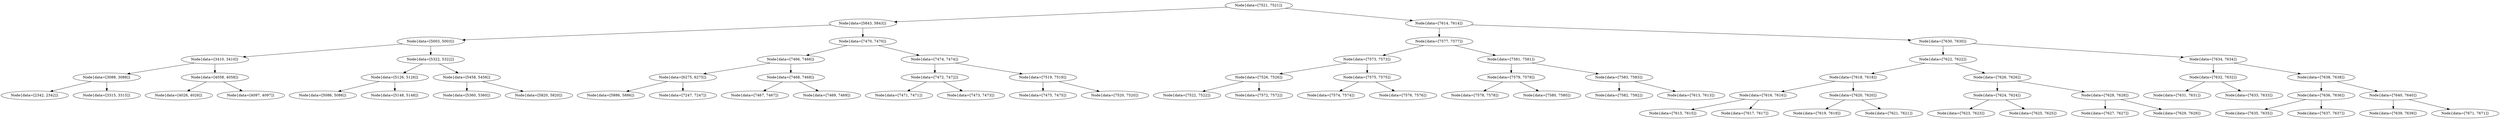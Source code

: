 digraph G{
1119607062 [label="Node{data=[7521, 7521]}"]
1119607062 -> 2075661375
2075661375 [label="Node{data=[5843, 5843]}"]
2075661375 -> 1080004607
1080004607 [label="Node{data=[5003, 5003]}"]
1080004607 -> 1150881683
1150881683 [label="Node{data=[3410, 3410]}"]
1150881683 -> 1484131711
1484131711 [label="Node{data=[3088, 3088]}"]
1484131711 -> 1674900386
1674900386 [label="Node{data=[2342, 2342]}"]
1484131711 -> 1598601296
1598601296 [label="Node{data=[3315, 3315]}"]
1150881683 -> 1403109821
1403109821 [label="Node{data=[4058, 4058]}"]
1403109821 -> 995369795
995369795 [label="Node{data=[4026, 4026]}"]
1403109821 -> 2136579688
2136579688 [label="Node{data=[4097, 4097]}"]
1080004607 -> 1707684843
1707684843 [label="Node{data=[5322, 5322]}"]
1707684843 -> 943237830
943237830 [label="Node{data=[5126, 5126]}"]
943237830 -> 577554617
577554617 [label="Node{data=[5086, 5086]}"]
943237830 -> 301312066
301312066 [label="Node{data=[5148, 5148]}"]
1707684843 -> 1024428028
1024428028 [label="Node{data=[5458, 5458]}"]
1024428028 -> 1075606529
1075606529 [label="Node{data=[5360, 5360]}"]
1024428028 -> 82924987
82924987 [label="Node{data=[5820, 5820]}"]
2075661375 -> 947538655
947538655 [label="Node{data=[7470, 7470]}"]
947538655 -> 2030766667
2030766667 [label="Node{data=[7466, 7466]}"]
2030766667 -> 1511314711
1511314711 [label="Node{data=[6275, 6275]}"]
1511314711 -> 1413877603
1413877603 [label="Node{data=[5886, 5886]}"]
1511314711 -> 1040227206
1040227206 [label="Node{data=[7247, 7247]}"]
2030766667 -> 536385375
536385375 [label="Node{data=[7468, 7468]}"]
536385375 -> 1673024986
1673024986 [label="Node{data=[7467, 7467]}"]
536385375 -> 132215769
132215769 [label="Node{data=[7469, 7469]}"]
947538655 -> 1023869960
1023869960 [label="Node{data=[7474, 7474]}"]
1023869960 -> 1713254040
1713254040 [label="Node{data=[7472, 7472]}"]
1713254040 -> 1202303236
1202303236 [label="Node{data=[7471, 7471]}"]
1713254040 -> 1272606099
1272606099 [label="Node{data=[7473, 7473]}"]
1023869960 -> 1324881828
1324881828 [label="Node{data=[7519, 7519]}"]
1324881828 -> 1493535245
1493535245 [label="Node{data=[7475, 7475]}"]
1324881828 -> 1403924920
1403924920 [label="Node{data=[7520, 7520]}"]
1119607062 -> 1258317995
1258317995 [label="Node{data=[7614, 7614]}"]
1258317995 -> 1162543960
1162543960 [label="Node{data=[7577, 7577]}"]
1162543960 -> 812362782
812362782 [label="Node{data=[7573, 7573]}"]
812362782 -> 317352026
317352026 [label="Node{data=[7526, 7526]}"]
317352026 -> 1516707740
1516707740 [label="Node{data=[7522, 7522]}"]
317352026 -> 1202427467
1202427467 [label="Node{data=[7572, 7572]}"]
812362782 -> 709741052
709741052 [label="Node{data=[7575, 7575]}"]
709741052 -> 1805962327
1805962327 [label="Node{data=[7574, 7574]}"]
709741052 -> 165524800
165524800 [label="Node{data=[7576, 7576]}"]
1162543960 -> 316630014
316630014 [label="Node{data=[7581, 7581]}"]
316630014 -> 1444498032
1444498032 [label="Node{data=[7579, 7579]}"]
1444498032 -> 454222480
454222480 [label="Node{data=[7578, 7578]}"]
1444498032 -> 2139169543
2139169543 [label="Node{data=[7580, 7580]}"]
316630014 -> 380137370
380137370 [label="Node{data=[7583, 7583]}"]
380137370 -> 184479221
184479221 [label="Node{data=[7582, 7582]}"]
380137370 -> 108300376
108300376 [label="Node{data=[7613, 7613]}"]
1258317995 -> 1880824458
1880824458 [label="Node{data=[7630, 7630]}"]
1880824458 -> 630882220
630882220 [label="Node{data=[7622, 7622]}"]
630882220 -> 1492561839
1492561839 [label="Node{data=[7618, 7618]}"]
1492561839 -> 2061683361
2061683361 [label="Node{data=[7616, 7616]}"]
2061683361 -> 1384468541
1384468541 [label="Node{data=[7615, 7615]}"]
2061683361 -> 605299422
605299422 [label="Node{data=[7617, 7617]}"]
1492561839 -> 1240623652
1240623652 [label="Node{data=[7620, 7620]}"]
1240623652 -> 631834233
631834233 [label="Node{data=[7619, 7619]}"]
1240623652 -> 1574288969
1574288969 [label="Node{data=[7621, 7621]}"]
630882220 -> 1490183679
1490183679 [label="Node{data=[7626, 7626]}"]
1490183679 -> 36407179
36407179 [label="Node{data=[7624, 7624]}"]
36407179 -> 1876743033
1876743033 [label="Node{data=[7623, 7623]}"]
36407179 -> 520818493
520818493 [label="Node{data=[7625, 7625]}"]
1490183679 -> 1413315774
1413315774 [label="Node{data=[7628, 7628]}"]
1413315774 -> 175423085
175423085 [label="Node{data=[7627, 7627]}"]
1413315774 -> 62579521
62579521 [label="Node{data=[7629, 7629]}"]
1880824458 -> 1141860076
1141860076 [label="Node{data=[7634, 7634]}"]
1141860076 -> 2070428255
2070428255 [label="Node{data=[7632, 7632]}"]
2070428255 -> 1413510281
1413510281 [label="Node{data=[7631, 7631]}"]
2070428255 -> 11810219
11810219 [label="Node{data=[7633, 7633]}"]
1141860076 -> 1068698455
1068698455 [label="Node{data=[7638, 7638]}"]
1068698455 -> 95646780
95646780 [label="Node{data=[7636, 7636]}"]
95646780 -> 1375779903
1375779903 [label="Node{data=[7635, 7635]}"]
95646780 -> 1941492409
1941492409 [label="Node{data=[7637, 7637]}"]
1068698455 -> 1425442346
1425442346 [label="Node{data=[7640, 7640]}"]
1425442346 -> 1257904668
1257904668 [label="Node{data=[7639, 7639]}"]
1425442346 -> 499951160
499951160 [label="Node{data=[7671, 7671]}"]
}